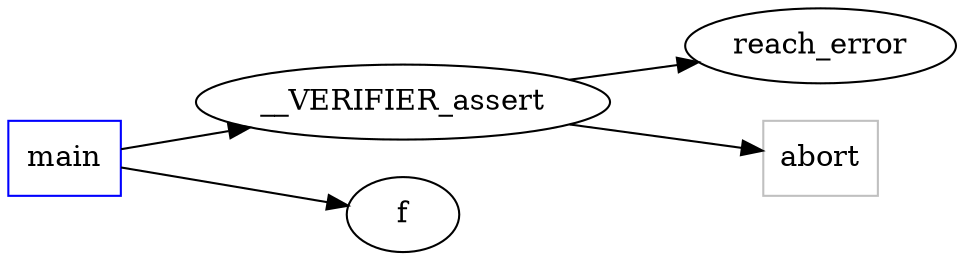 digraph functioncalls {
rankdir=LR;

main [shape="box", color=blue];
reach_error [label="reach_error", ];
__VERIFIER_assert -> reach_error;
abort [label="abort", shape="box", color=grey];
__VERIFIER_assert -> abort;
__VERIFIER_assert [label="__VERIFIER_assert", ];
main -> __VERIFIER_assert;
f [label="f", ];
main -> f;
}
